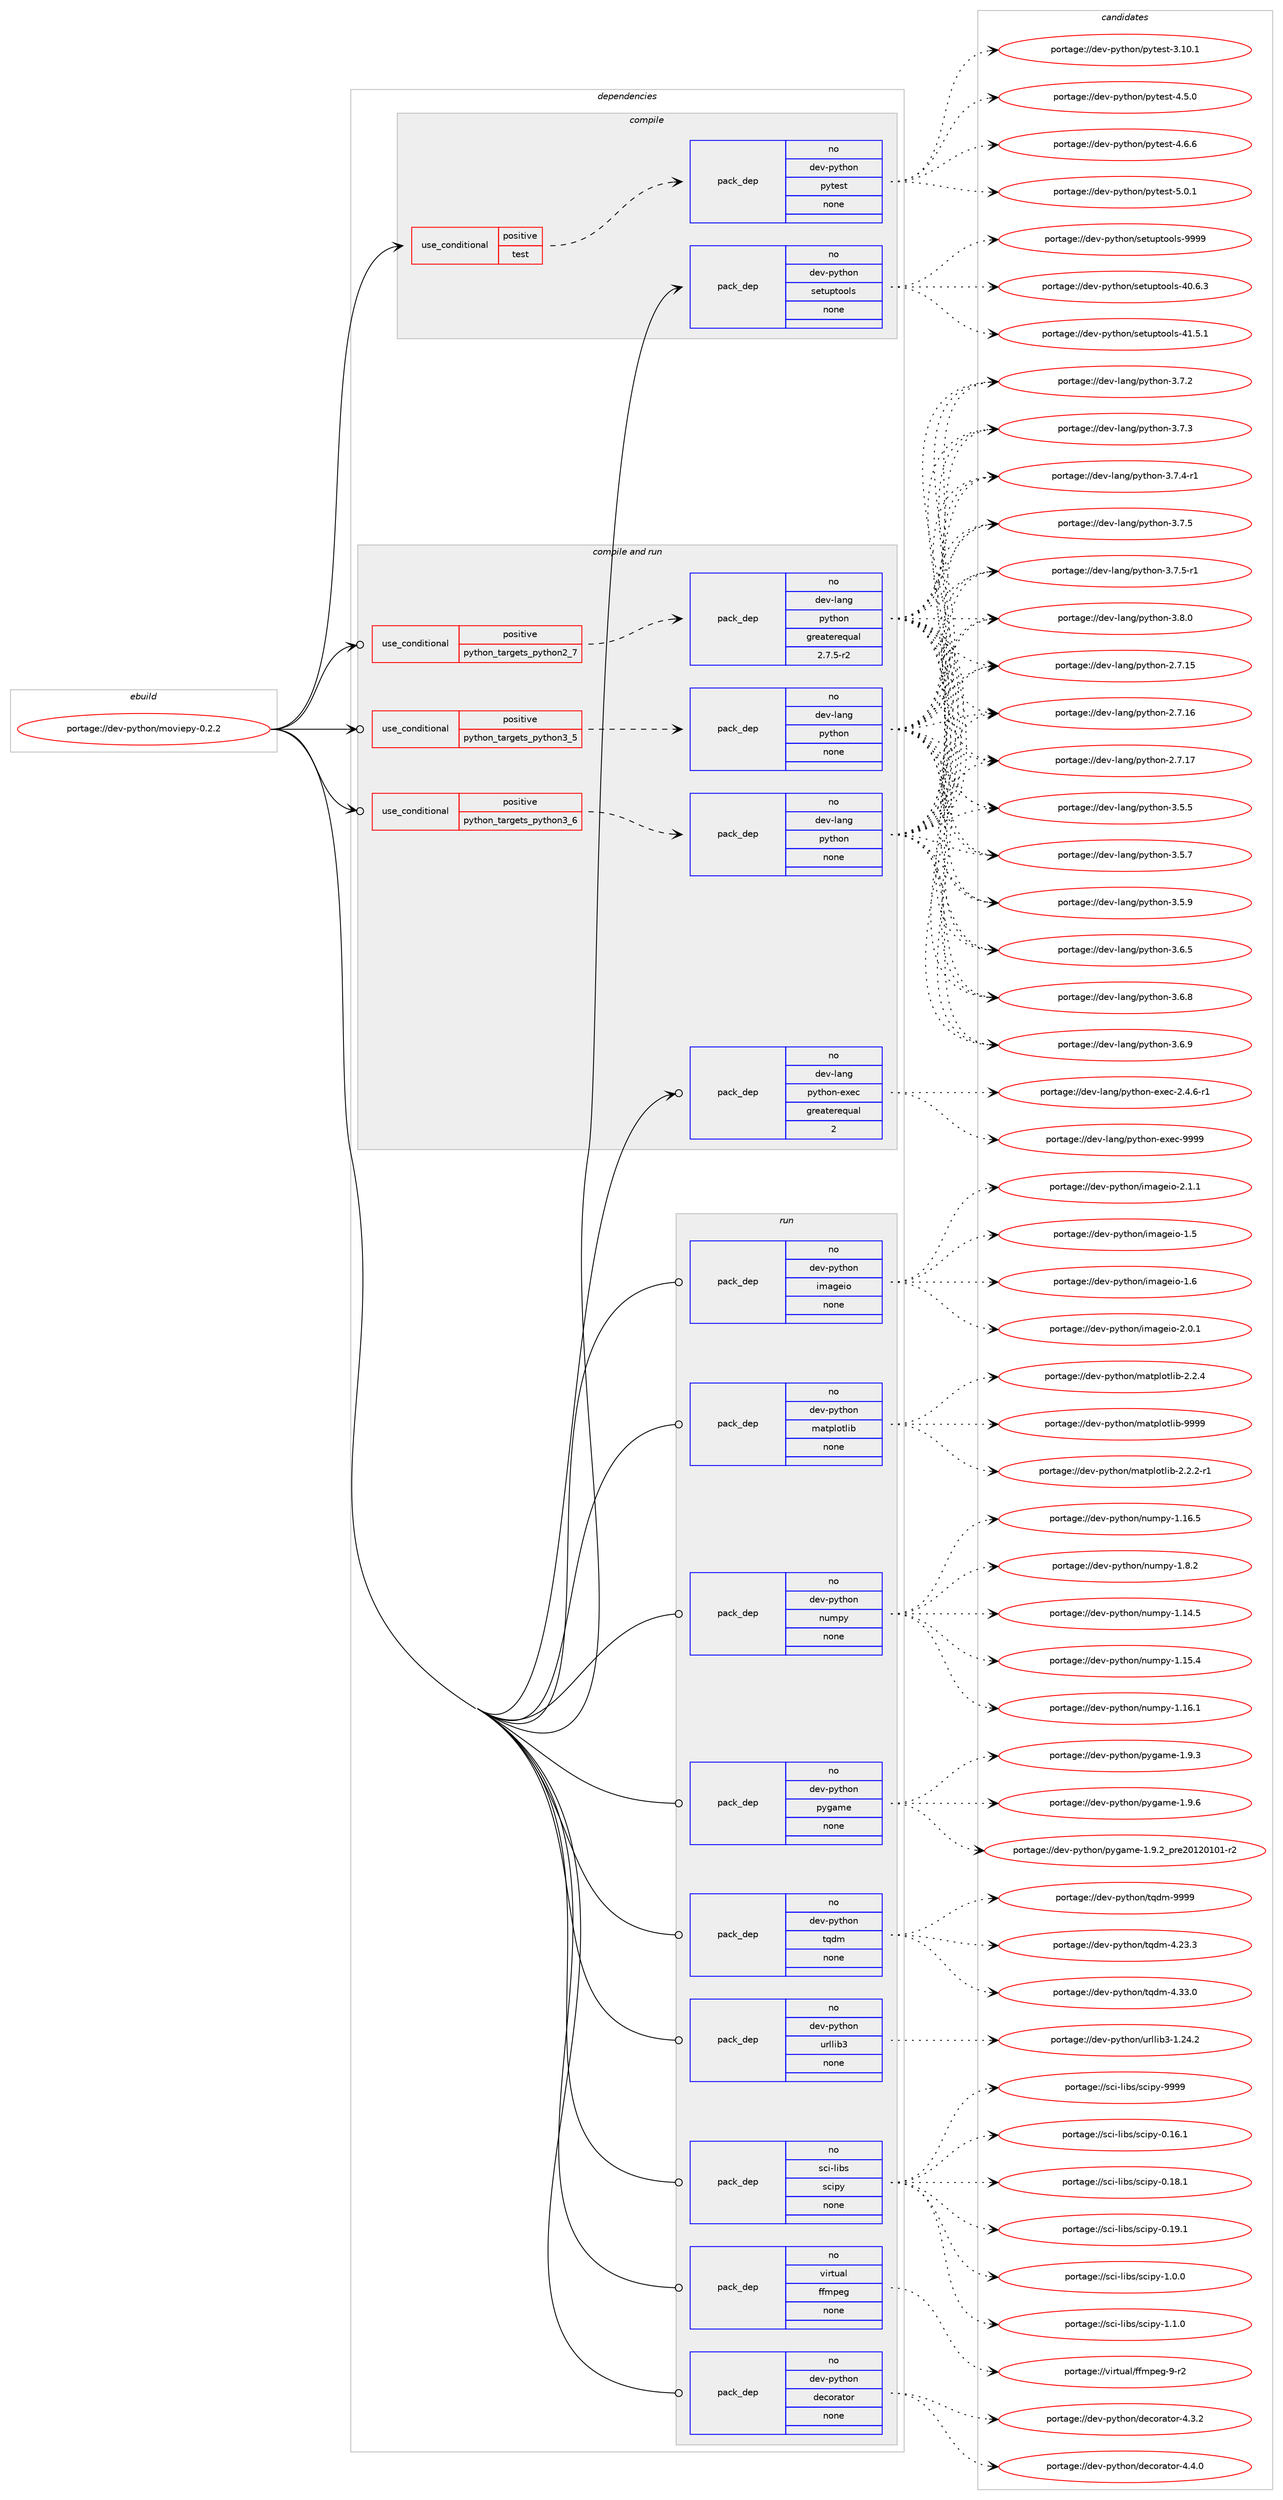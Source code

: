 digraph prolog {

# *************
# Graph options
# *************

newrank=true;
concentrate=true;
compound=true;
graph [rankdir=LR,fontname=Helvetica,fontsize=10,ranksep=1.5];#, ranksep=2.5, nodesep=0.2];
edge  [arrowhead=vee];
node  [fontname=Helvetica,fontsize=10];

# **********
# The ebuild
# **********

subgraph cluster_leftcol {
color=gray;
rank=same;
label=<<i>ebuild</i>>;
id [label="portage://dev-python/moviepy-0.2.2", color=red, width=4, href="../dev-python/moviepy-0.2.2.svg"];
}

# ****************
# The dependencies
# ****************

subgraph cluster_midcol {
color=gray;
label=<<i>dependencies</i>>;
subgraph cluster_compile {
fillcolor="#eeeeee";
style=filled;
label=<<i>compile</i>>;
subgraph cond31936 {
dependency150005 [label=<<TABLE BORDER="0" CELLBORDER="1" CELLSPACING="0" CELLPADDING="4"><TR><TD ROWSPAN="3" CELLPADDING="10">use_conditional</TD></TR><TR><TD>positive</TD></TR><TR><TD>test</TD></TR></TABLE>>, shape=none, color=red];
subgraph pack114743 {
dependency150006 [label=<<TABLE BORDER="0" CELLBORDER="1" CELLSPACING="0" CELLPADDING="4" WIDTH="220"><TR><TD ROWSPAN="6" CELLPADDING="30">pack_dep</TD></TR><TR><TD WIDTH="110">no</TD></TR><TR><TD>dev-python</TD></TR><TR><TD>pytest</TD></TR><TR><TD>none</TD></TR><TR><TD></TD></TR></TABLE>>, shape=none, color=blue];
}
dependency150005:e -> dependency150006:w [weight=20,style="dashed",arrowhead="vee"];
}
id:e -> dependency150005:w [weight=20,style="solid",arrowhead="vee"];
subgraph pack114744 {
dependency150007 [label=<<TABLE BORDER="0" CELLBORDER="1" CELLSPACING="0" CELLPADDING="4" WIDTH="220"><TR><TD ROWSPAN="6" CELLPADDING="30">pack_dep</TD></TR><TR><TD WIDTH="110">no</TD></TR><TR><TD>dev-python</TD></TR><TR><TD>setuptools</TD></TR><TR><TD>none</TD></TR><TR><TD></TD></TR></TABLE>>, shape=none, color=blue];
}
id:e -> dependency150007:w [weight=20,style="solid",arrowhead="vee"];
}
subgraph cluster_compileandrun {
fillcolor="#eeeeee";
style=filled;
label=<<i>compile and run</i>>;
subgraph cond31937 {
dependency150008 [label=<<TABLE BORDER="0" CELLBORDER="1" CELLSPACING="0" CELLPADDING="4"><TR><TD ROWSPAN="3" CELLPADDING="10">use_conditional</TD></TR><TR><TD>positive</TD></TR><TR><TD>python_targets_python2_7</TD></TR></TABLE>>, shape=none, color=red];
subgraph pack114745 {
dependency150009 [label=<<TABLE BORDER="0" CELLBORDER="1" CELLSPACING="0" CELLPADDING="4" WIDTH="220"><TR><TD ROWSPAN="6" CELLPADDING="30">pack_dep</TD></TR><TR><TD WIDTH="110">no</TD></TR><TR><TD>dev-lang</TD></TR><TR><TD>python</TD></TR><TR><TD>greaterequal</TD></TR><TR><TD>2.7.5-r2</TD></TR></TABLE>>, shape=none, color=blue];
}
dependency150008:e -> dependency150009:w [weight=20,style="dashed",arrowhead="vee"];
}
id:e -> dependency150008:w [weight=20,style="solid",arrowhead="odotvee"];
subgraph cond31938 {
dependency150010 [label=<<TABLE BORDER="0" CELLBORDER="1" CELLSPACING="0" CELLPADDING="4"><TR><TD ROWSPAN="3" CELLPADDING="10">use_conditional</TD></TR><TR><TD>positive</TD></TR><TR><TD>python_targets_python3_5</TD></TR></TABLE>>, shape=none, color=red];
subgraph pack114746 {
dependency150011 [label=<<TABLE BORDER="0" CELLBORDER="1" CELLSPACING="0" CELLPADDING="4" WIDTH="220"><TR><TD ROWSPAN="6" CELLPADDING="30">pack_dep</TD></TR><TR><TD WIDTH="110">no</TD></TR><TR><TD>dev-lang</TD></TR><TR><TD>python</TD></TR><TR><TD>none</TD></TR><TR><TD></TD></TR></TABLE>>, shape=none, color=blue];
}
dependency150010:e -> dependency150011:w [weight=20,style="dashed",arrowhead="vee"];
}
id:e -> dependency150010:w [weight=20,style="solid",arrowhead="odotvee"];
subgraph cond31939 {
dependency150012 [label=<<TABLE BORDER="0" CELLBORDER="1" CELLSPACING="0" CELLPADDING="4"><TR><TD ROWSPAN="3" CELLPADDING="10">use_conditional</TD></TR><TR><TD>positive</TD></TR><TR><TD>python_targets_python3_6</TD></TR></TABLE>>, shape=none, color=red];
subgraph pack114747 {
dependency150013 [label=<<TABLE BORDER="0" CELLBORDER="1" CELLSPACING="0" CELLPADDING="4" WIDTH="220"><TR><TD ROWSPAN="6" CELLPADDING="30">pack_dep</TD></TR><TR><TD WIDTH="110">no</TD></TR><TR><TD>dev-lang</TD></TR><TR><TD>python</TD></TR><TR><TD>none</TD></TR><TR><TD></TD></TR></TABLE>>, shape=none, color=blue];
}
dependency150012:e -> dependency150013:w [weight=20,style="dashed",arrowhead="vee"];
}
id:e -> dependency150012:w [weight=20,style="solid",arrowhead="odotvee"];
subgraph pack114748 {
dependency150014 [label=<<TABLE BORDER="0" CELLBORDER="1" CELLSPACING="0" CELLPADDING="4" WIDTH="220"><TR><TD ROWSPAN="6" CELLPADDING="30">pack_dep</TD></TR><TR><TD WIDTH="110">no</TD></TR><TR><TD>dev-lang</TD></TR><TR><TD>python-exec</TD></TR><TR><TD>greaterequal</TD></TR><TR><TD>2</TD></TR></TABLE>>, shape=none, color=blue];
}
id:e -> dependency150014:w [weight=20,style="solid",arrowhead="odotvee"];
}
subgraph cluster_run {
fillcolor="#eeeeee";
style=filled;
label=<<i>run</i>>;
subgraph pack114749 {
dependency150015 [label=<<TABLE BORDER="0" CELLBORDER="1" CELLSPACING="0" CELLPADDING="4" WIDTH="220"><TR><TD ROWSPAN="6" CELLPADDING="30">pack_dep</TD></TR><TR><TD WIDTH="110">no</TD></TR><TR><TD>dev-python</TD></TR><TR><TD>decorator</TD></TR><TR><TD>none</TD></TR><TR><TD></TD></TR></TABLE>>, shape=none, color=blue];
}
id:e -> dependency150015:w [weight=20,style="solid",arrowhead="odot"];
subgraph pack114750 {
dependency150016 [label=<<TABLE BORDER="0" CELLBORDER="1" CELLSPACING="0" CELLPADDING="4" WIDTH="220"><TR><TD ROWSPAN="6" CELLPADDING="30">pack_dep</TD></TR><TR><TD WIDTH="110">no</TD></TR><TR><TD>dev-python</TD></TR><TR><TD>imageio</TD></TR><TR><TD>none</TD></TR><TR><TD></TD></TR></TABLE>>, shape=none, color=blue];
}
id:e -> dependency150016:w [weight=20,style="solid",arrowhead="odot"];
subgraph pack114751 {
dependency150017 [label=<<TABLE BORDER="0" CELLBORDER="1" CELLSPACING="0" CELLPADDING="4" WIDTH="220"><TR><TD ROWSPAN="6" CELLPADDING="30">pack_dep</TD></TR><TR><TD WIDTH="110">no</TD></TR><TR><TD>dev-python</TD></TR><TR><TD>matplotlib</TD></TR><TR><TD>none</TD></TR><TR><TD></TD></TR></TABLE>>, shape=none, color=blue];
}
id:e -> dependency150017:w [weight=20,style="solid",arrowhead="odot"];
subgraph pack114752 {
dependency150018 [label=<<TABLE BORDER="0" CELLBORDER="1" CELLSPACING="0" CELLPADDING="4" WIDTH="220"><TR><TD ROWSPAN="6" CELLPADDING="30">pack_dep</TD></TR><TR><TD WIDTH="110">no</TD></TR><TR><TD>dev-python</TD></TR><TR><TD>numpy</TD></TR><TR><TD>none</TD></TR><TR><TD></TD></TR></TABLE>>, shape=none, color=blue];
}
id:e -> dependency150018:w [weight=20,style="solid",arrowhead="odot"];
subgraph pack114753 {
dependency150019 [label=<<TABLE BORDER="0" CELLBORDER="1" CELLSPACING="0" CELLPADDING="4" WIDTH="220"><TR><TD ROWSPAN="6" CELLPADDING="30">pack_dep</TD></TR><TR><TD WIDTH="110">no</TD></TR><TR><TD>dev-python</TD></TR><TR><TD>pygame</TD></TR><TR><TD>none</TD></TR><TR><TD></TD></TR></TABLE>>, shape=none, color=blue];
}
id:e -> dependency150019:w [weight=20,style="solid",arrowhead="odot"];
subgraph pack114754 {
dependency150020 [label=<<TABLE BORDER="0" CELLBORDER="1" CELLSPACING="0" CELLPADDING="4" WIDTH="220"><TR><TD ROWSPAN="6" CELLPADDING="30">pack_dep</TD></TR><TR><TD WIDTH="110">no</TD></TR><TR><TD>dev-python</TD></TR><TR><TD>tqdm</TD></TR><TR><TD>none</TD></TR><TR><TD></TD></TR></TABLE>>, shape=none, color=blue];
}
id:e -> dependency150020:w [weight=20,style="solid",arrowhead="odot"];
subgraph pack114755 {
dependency150021 [label=<<TABLE BORDER="0" CELLBORDER="1" CELLSPACING="0" CELLPADDING="4" WIDTH="220"><TR><TD ROWSPAN="6" CELLPADDING="30">pack_dep</TD></TR><TR><TD WIDTH="110">no</TD></TR><TR><TD>dev-python</TD></TR><TR><TD>urllib3</TD></TR><TR><TD>none</TD></TR><TR><TD></TD></TR></TABLE>>, shape=none, color=blue];
}
id:e -> dependency150021:w [weight=20,style="solid",arrowhead="odot"];
subgraph pack114756 {
dependency150022 [label=<<TABLE BORDER="0" CELLBORDER="1" CELLSPACING="0" CELLPADDING="4" WIDTH="220"><TR><TD ROWSPAN="6" CELLPADDING="30">pack_dep</TD></TR><TR><TD WIDTH="110">no</TD></TR><TR><TD>sci-libs</TD></TR><TR><TD>scipy</TD></TR><TR><TD>none</TD></TR><TR><TD></TD></TR></TABLE>>, shape=none, color=blue];
}
id:e -> dependency150022:w [weight=20,style="solid",arrowhead="odot"];
subgraph pack114757 {
dependency150023 [label=<<TABLE BORDER="0" CELLBORDER="1" CELLSPACING="0" CELLPADDING="4" WIDTH="220"><TR><TD ROWSPAN="6" CELLPADDING="30">pack_dep</TD></TR><TR><TD WIDTH="110">no</TD></TR><TR><TD>virtual</TD></TR><TR><TD>ffmpeg</TD></TR><TR><TD>none</TD></TR><TR><TD></TD></TR></TABLE>>, shape=none, color=blue];
}
id:e -> dependency150023:w [weight=20,style="solid",arrowhead="odot"];
}
}

# **************
# The candidates
# **************

subgraph cluster_choices {
rank=same;
color=gray;
label=<<i>candidates</i>>;

subgraph choice114743 {
color=black;
nodesep=1;
choiceportage100101118451121211161041111104711212111610111511645514649484649 [label="portage://dev-python/pytest-3.10.1", color=red, width=4,href="../dev-python/pytest-3.10.1.svg"];
choiceportage1001011184511212111610411111047112121116101115116455246534648 [label="portage://dev-python/pytest-4.5.0", color=red, width=4,href="../dev-python/pytest-4.5.0.svg"];
choiceportage1001011184511212111610411111047112121116101115116455246544654 [label="portage://dev-python/pytest-4.6.6", color=red, width=4,href="../dev-python/pytest-4.6.6.svg"];
choiceportage1001011184511212111610411111047112121116101115116455346484649 [label="portage://dev-python/pytest-5.0.1", color=red, width=4,href="../dev-python/pytest-5.0.1.svg"];
dependency150006:e -> choiceportage100101118451121211161041111104711212111610111511645514649484649:w [style=dotted,weight="100"];
dependency150006:e -> choiceportage1001011184511212111610411111047112121116101115116455246534648:w [style=dotted,weight="100"];
dependency150006:e -> choiceportage1001011184511212111610411111047112121116101115116455246544654:w [style=dotted,weight="100"];
dependency150006:e -> choiceportage1001011184511212111610411111047112121116101115116455346484649:w [style=dotted,weight="100"];
}
subgraph choice114744 {
color=black;
nodesep=1;
choiceportage100101118451121211161041111104711510111611711211611111110811545524846544651 [label="portage://dev-python/setuptools-40.6.3", color=red, width=4,href="../dev-python/setuptools-40.6.3.svg"];
choiceportage100101118451121211161041111104711510111611711211611111110811545524946534649 [label="portage://dev-python/setuptools-41.5.1", color=red, width=4,href="../dev-python/setuptools-41.5.1.svg"];
choiceportage10010111845112121116104111110471151011161171121161111111081154557575757 [label="portage://dev-python/setuptools-9999", color=red, width=4,href="../dev-python/setuptools-9999.svg"];
dependency150007:e -> choiceportage100101118451121211161041111104711510111611711211611111110811545524846544651:w [style=dotted,weight="100"];
dependency150007:e -> choiceportage100101118451121211161041111104711510111611711211611111110811545524946534649:w [style=dotted,weight="100"];
dependency150007:e -> choiceportage10010111845112121116104111110471151011161171121161111111081154557575757:w [style=dotted,weight="100"];
}
subgraph choice114745 {
color=black;
nodesep=1;
choiceportage10010111845108971101034711212111610411111045504655464953 [label="portage://dev-lang/python-2.7.15", color=red, width=4,href="../dev-lang/python-2.7.15.svg"];
choiceportage10010111845108971101034711212111610411111045504655464954 [label="portage://dev-lang/python-2.7.16", color=red, width=4,href="../dev-lang/python-2.7.16.svg"];
choiceportage10010111845108971101034711212111610411111045504655464955 [label="portage://dev-lang/python-2.7.17", color=red, width=4,href="../dev-lang/python-2.7.17.svg"];
choiceportage100101118451089711010347112121116104111110455146534653 [label="portage://dev-lang/python-3.5.5", color=red, width=4,href="../dev-lang/python-3.5.5.svg"];
choiceportage100101118451089711010347112121116104111110455146534655 [label="portage://dev-lang/python-3.5.7", color=red, width=4,href="../dev-lang/python-3.5.7.svg"];
choiceportage100101118451089711010347112121116104111110455146534657 [label="portage://dev-lang/python-3.5.9", color=red, width=4,href="../dev-lang/python-3.5.9.svg"];
choiceportage100101118451089711010347112121116104111110455146544653 [label="portage://dev-lang/python-3.6.5", color=red, width=4,href="../dev-lang/python-3.6.5.svg"];
choiceportage100101118451089711010347112121116104111110455146544656 [label="portage://dev-lang/python-3.6.8", color=red, width=4,href="../dev-lang/python-3.6.8.svg"];
choiceportage100101118451089711010347112121116104111110455146544657 [label="portage://dev-lang/python-3.6.9", color=red, width=4,href="../dev-lang/python-3.6.9.svg"];
choiceportage100101118451089711010347112121116104111110455146554650 [label="portage://dev-lang/python-3.7.2", color=red, width=4,href="../dev-lang/python-3.7.2.svg"];
choiceportage100101118451089711010347112121116104111110455146554651 [label="portage://dev-lang/python-3.7.3", color=red, width=4,href="../dev-lang/python-3.7.3.svg"];
choiceportage1001011184510897110103471121211161041111104551465546524511449 [label="portage://dev-lang/python-3.7.4-r1", color=red, width=4,href="../dev-lang/python-3.7.4-r1.svg"];
choiceportage100101118451089711010347112121116104111110455146554653 [label="portage://dev-lang/python-3.7.5", color=red, width=4,href="../dev-lang/python-3.7.5.svg"];
choiceportage1001011184510897110103471121211161041111104551465546534511449 [label="portage://dev-lang/python-3.7.5-r1", color=red, width=4,href="../dev-lang/python-3.7.5-r1.svg"];
choiceportage100101118451089711010347112121116104111110455146564648 [label="portage://dev-lang/python-3.8.0", color=red, width=4,href="../dev-lang/python-3.8.0.svg"];
dependency150009:e -> choiceportage10010111845108971101034711212111610411111045504655464953:w [style=dotted,weight="100"];
dependency150009:e -> choiceportage10010111845108971101034711212111610411111045504655464954:w [style=dotted,weight="100"];
dependency150009:e -> choiceportage10010111845108971101034711212111610411111045504655464955:w [style=dotted,weight="100"];
dependency150009:e -> choiceportage100101118451089711010347112121116104111110455146534653:w [style=dotted,weight="100"];
dependency150009:e -> choiceportage100101118451089711010347112121116104111110455146534655:w [style=dotted,weight="100"];
dependency150009:e -> choiceportage100101118451089711010347112121116104111110455146534657:w [style=dotted,weight="100"];
dependency150009:e -> choiceportage100101118451089711010347112121116104111110455146544653:w [style=dotted,weight="100"];
dependency150009:e -> choiceportage100101118451089711010347112121116104111110455146544656:w [style=dotted,weight="100"];
dependency150009:e -> choiceportage100101118451089711010347112121116104111110455146544657:w [style=dotted,weight="100"];
dependency150009:e -> choiceportage100101118451089711010347112121116104111110455146554650:w [style=dotted,weight="100"];
dependency150009:e -> choiceportage100101118451089711010347112121116104111110455146554651:w [style=dotted,weight="100"];
dependency150009:e -> choiceportage1001011184510897110103471121211161041111104551465546524511449:w [style=dotted,weight="100"];
dependency150009:e -> choiceportage100101118451089711010347112121116104111110455146554653:w [style=dotted,weight="100"];
dependency150009:e -> choiceportage1001011184510897110103471121211161041111104551465546534511449:w [style=dotted,weight="100"];
dependency150009:e -> choiceportage100101118451089711010347112121116104111110455146564648:w [style=dotted,weight="100"];
}
subgraph choice114746 {
color=black;
nodesep=1;
choiceportage10010111845108971101034711212111610411111045504655464953 [label="portage://dev-lang/python-2.7.15", color=red, width=4,href="../dev-lang/python-2.7.15.svg"];
choiceportage10010111845108971101034711212111610411111045504655464954 [label="portage://dev-lang/python-2.7.16", color=red, width=4,href="../dev-lang/python-2.7.16.svg"];
choiceportage10010111845108971101034711212111610411111045504655464955 [label="portage://dev-lang/python-2.7.17", color=red, width=4,href="../dev-lang/python-2.7.17.svg"];
choiceportage100101118451089711010347112121116104111110455146534653 [label="portage://dev-lang/python-3.5.5", color=red, width=4,href="../dev-lang/python-3.5.5.svg"];
choiceportage100101118451089711010347112121116104111110455146534655 [label="portage://dev-lang/python-3.5.7", color=red, width=4,href="../dev-lang/python-3.5.7.svg"];
choiceportage100101118451089711010347112121116104111110455146534657 [label="portage://dev-lang/python-3.5.9", color=red, width=4,href="../dev-lang/python-3.5.9.svg"];
choiceportage100101118451089711010347112121116104111110455146544653 [label="portage://dev-lang/python-3.6.5", color=red, width=4,href="../dev-lang/python-3.6.5.svg"];
choiceportage100101118451089711010347112121116104111110455146544656 [label="portage://dev-lang/python-3.6.8", color=red, width=4,href="../dev-lang/python-3.6.8.svg"];
choiceportage100101118451089711010347112121116104111110455146544657 [label="portage://dev-lang/python-3.6.9", color=red, width=4,href="../dev-lang/python-3.6.9.svg"];
choiceportage100101118451089711010347112121116104111110455146554650 [label="portage://dev-lang/python-3.7.2", color=red, width=4,href="../dev-lang/python-3.7.2.svg"];
choiceportage100101118451089711010347112121116104111110455146554651 [label="portage://dev-lang/python-3.7.3", color=red, width=4,href="../dev-lang/python-3.7.3.svg"];
choiceportage1001011184510897110103471121211161041111104551465546524511449 [label="portage://dev-lang/python-3.7.4-r1", color=red, width=4,href="../dev-lang/python-3.7.4-r1.svg"];
choiceportage100101118451089711010347112121116104111110455146554653 [label="portage://dev-lang/python-3.7.5", color=red, width=4,href="../dev-lang/python-3.7.5.svg"];
choiceportage1001011184510897110103471121211161041111104551465546534511449 [label="portage://dev-lang/python-3.7.5-r1", color=red, width=4,href="../dev-lang/python-3.7.5-r1.svg"];
choiceportage100101118451089711010347112121116104111110455146564648 [label="portage://dev-lang/python-3.8.0", color=red, width=4,href="../dev-lang/python-3.8.0.svg"];
dependency150011:e -> choiceportage10010111845108971101034711212111610411111045504655464953:w [style=dotted,weight="100"];
dependency150011:e -> choiceportage10010111845108971101034711212111610411111045504655464954:w [style=dotted,weight="100"];
dependency150011:e -> choiceportage10010111845108971101034711212111610411111045504655464955:w [style=dotted,weight="100"];
dependency150011:e -> choiceportage100101118451089711010347112121116104111110455146534653:w [style=dotted,weight="100"];
dependency150011:e -> choiceportage100101118451089711010347112121116104111110455146534655:w [style=dotted,weight="100"];
dependency150011:e -> choiceportage100101118451089711010347112121116104111110455146534657:w [style=dotted,weight="100"];
dependency150011:e -> choiceportage100101118451089711010347112121116104111110455146544653:w [style=dotted,weight="100"];
dependency150011:e -> choiceportage100101118451089711010347112121116104111110455146544656:w [style=dotted,weight="100"];
dependency150011:e -> choiceportage100101118451089711010347112121116104111110455146544657:w [style=dotted,weight="100"];
dependency150011:e -> choiceportage100101118451089711010347112121116104111110455146554650:w [style=dotted,weight="100"];
dependency150011:e -> choiceportage100101118451089711010347112121116104111110455146554651:w [style=dotted,weight="100"];
dependency150011:e -> choiceportage1001011184510897110103471121211161041111104551465546524511449:w [style=dotted,weight="100"];
dependency150011:e -> choiceportage100101118451089711010347112121116104111110455146554653:w [style=dotted,weight="100"];
dependency150011:e -> choiceportage1001011184510897110103471121211161041111104551465546534511449:w [style=dotted,weight="100"];
dependency150011:e -> choiceportage100101118451089711010347112121116104111110455146564648:w [style=dotted,weight="100"];
}
subgraph choice114747 {
color=black;
nodesep=1;
choiceportage10010111845108971101034711212111610411111045504655464953 [label="portage://dev-lang/python-2.7.15", color=red, width=4,href="../dev-lang/python-2.7.15.svg"];
choiceportage10010111845108971101034711212111610411111045504655464954 [label="portage://dev-lang/python-2.7.16", color=red, width=4,href="../dev-lang/python-2.7.16.svg"];
choiceportage10010111845108971101034711212111610411111045504655464955 [label="portage://dev-lang/python-2.7.17", color=red, width=4,href="../dev-lang/python-2.7.17.svg"];
choiceportage100101118451089711010347112121116104111110455146534653 [label="portage://dev-lang/python-3.5.5", color=red, width=4,href="../dev-lang/python-3.5.5.svg"];
choiceportage100101118451089711010347112121116104111110455146534655 [label="portage://dev-lang/python-3.5.7", color=red, width=4,href="../dev-lang/python-3.5.7.svg"];
choiceportage100101118451089711010347112121116104111110455146534657 [label="portage://dev-lang/python-3.5.9", color=red, width=4,href="../dev-lang/python-3.5.9.svg"];
choiceportage100101118451089711010347112121116104111110455146544653 [label="portage://dev-lang/python-3.6.5", color=red, width=4,href="../dev-lang/python-3.6.5.svg"];
choiceportage100101118451089711010347112121116104111110455146544656 [label="portage://dev-lang/python-3.6.8", color=red, width=4,href="../dev-lang/python-3.6.8.svg"];
choiceportage100101118451089711010347112121116104111110455146544657 [label="portage://dev-lang/python-3.6.9", color=red, width=4,href="../dev-lang/python-3.6.9.svg"];
choiceportage100101118451089711010347112121116104111110455146554650 [label="portage://dev-lang/python-3.7.2", color=red, width=4,href="../dev-lang/python-3.7.2.svg"];
choiceportage100101118451089711010347112121116104111110455146554651 [label="portage://dev-lang/python-3.7.3", color=red, width=4,href="../dev-lang/python-3.7.3.svg"];
choiceportage1001011184510897110103471121211161041111104551465546524511449 [label="portage://dev-lang/python-3.7.4-r1", color=red, width=4,href="../dev-lang/python-3.7.4-r1.svg"];
choiceportage100101118451089711010347112121116104111110455146554653 [label="portage://dev-lang/python-3.7.5", color=red, width=4,href="../dev-lang/python-3.7.5.svg"];
choiceportage1001011184510897110103471121211161041111104551465546534511449 [label="portage://dev-lang/python-3.7.5-r1", color=red, width=4,href="../dev-lang/python-3.7.5-r1.svg"];
choiceportage100101118451089711010347112121116104111110455146564648 [label="portage://dev-lang/python-3.8.0", color=red, width=4,href="../dev-lang/python-3.8.0.svg"];
dependency150013:e -> choiceportage10010111845108971101034711212111610411111045504655464953:w [style=dotted,weight="100"];
dependency150013:e -> choiceportage10010111845108971101034711212111610411111045504655464954:w [style=dotted,weight="100"];
dependency150013:e -> choiceportage10010111845108971101034711212111610411111045504655464955:w [style=dotted,weight="100"];
dependency150013:e -> choiceportage100101118451089711010347112121116104111110455146534653:w [style=dotted,weight="100"];
dependency150013:e -> choiceportage100101118451089711010347112121116104111110455146534655:w [style=dotted,weight="100"];
dependency150013:e -> choiceportage100101118451089711010347112121116104111110455146534657:w [style=dotted,weight="100"];
dependency150013:e -> choiceportage100101118451089711010347112121116104111110455146544653:w [style=dotted,weight="100"];
dependency150013:e -> choiceportage100101118451089711010347112121116104111110455146544656:w [style=dotted,weight="100"];
dependency150013:e -> choiceportage100101118451089711010347112121116104111110455146544657:w [style=dotted,weight="100"];
dependency150013:e -> choiceportage100101118451089711010347112121116104111110455146554650:w [style=dotted,weight="100"];
dependency150013:e -> choiceportage100101118451089711010347112121116104111110455146554651:w [style=dotted,weight="100"];
dependency150013:e -> choiceportage1001011184510897110103471121211161041111104551465546524511449:w [style=dotted,weight="100"];
dependency150013:e -> choiceportage100101118451089711010347112121116104111110455146554653:w [style=dotted,weight="100"];
dependency150013:e -> choiceportage1001011184510897110103471121211161041111104551465546534511449:w [style=dotted,weight="100"];
dependency150013:e -> choiceportage100101118451089711010347112121116104111110455146564648:w [style=dotted,weight="100"];
}
subgraph choice114748 {
color=black;
nodesep=1;
choiceportage10010111845108971101034711212111610411111045101120101994550465246544511449 [label="portage://dev-lang/python-exec-2.4.6-r1", color=red, width=4,href="../dev-lang/python-exec-2.4.6-r1.svg"];
choiceportage10010111845108971101034711212111610411111045101120101994557575757 [label="portage://dev-lang/python-exec-9999", color=red, width=4,href="../dev-lang/python-exec-9999.svg"];
dependency150014:e -> choiceportage10010111845108971101034711212111610411111045101120101994550465246544511449:w [style=dotted,weight="100"];
dependency150014:e -> choiceportage10010111845108971101034711212111610411111045101120101994557575757:w [style=dotted,weight="100"];
}
subgraph choice114749 {
color=black;
nodesep=1;
choiceportage10010111845112121116104111110471001019911111497116111114455246514650 [label="portage://dev-python/decorator-4.3.2", color=red, width=4,href="../dev-python/decorator-4.3.2.svg"];
choiceportage10010111845112121116104111110471001019911111497116111114455246524648 [label="portage://dev-python/decorator-4.4.0", color=red, width=4,href="../dev-python/decorator-4.4.0.svg"];
dependency150015:e -> choiceportage10010111845112121116104111110471001019911111497116111114455246514650:w [style=dotted,weight="100"];
dependency150015:e -> choiceportage10010111845112121116104111110471001019911111497116111114455246524648:w [style=dotted,weight="100"];
}
subgraph choice114750 {
color=black;
nodesep=1;
choiceportage10010111845112121116104111110471051099710310110511145494653 [label="portage://dev-python/imageio-1.5", color=red, width=4,href="../dev-python/imageio-1.5.svg"];
choiceportage10010111845112121116104111110471051099710310110511145494654 [label="portage://dev-python/imageio-1.6", color=red, width=4,href="../dev-python/imageio-1.6.svg"];
choiceportage100101118451121211161041111104710510997103101105111455046484649 [label="portage://dev-python/imageio-2.0.1", color=red, width=4,href="../dev-python/imageio-2.0.1.svg"];
choiceportage100101118451121211161041111104710510997103101105111455046494649 [label="portage://dev-python/imageio-2.1.1", color=red, width=4,href="../dev-python/imageio-2.1.1.svg"];
dependency150016:e -> choiceportage10010111845112121116104111110471051099710310110511145494653:w [style=dotted,weight="100"];
dependency150016:e -> choiceportage10010111845112121116104111110471051099710310110511145494654:w [style=dotted,weight="100"];
dependency150016:e -> choiceportage100101118451121211161041111104710510997103101105111455046484649:w [style=dotted,weight="100"];
dependency150016:e -> choiceportage100101118451121211161041111104710510997103101105111455046494649:w [style=dotted,weight="100"];
}
subgraph choice114751 {
color=black;
nodesep=1;
choiceportage100101118451121211161041111104710997116112108111116108105984550465046504511449 [label="portage://dev-python/matplotlib-2.2.2-r1", color=red, width=4,href="../dev-python/matplotlib-2.2.2-r1.svg"];
choiceportage10010111845112121116104111110471099711611210811111610810598455046504652 [label="portage://dev-python/matplotlib-2.2.4", color=red, width=4,href="../dev-python/matplotlib-2.2.4.svg"];
choiceportage100101118451121211161041111104710997116112108111116108105984557575757 [label="portage://dev-python/matplotlib-9999", color=red, width=4,href="../dev-python/matplotlib-9999.svg"];
dependency150017:e -> choiceportage100101118451121211161041111104710997116112108111116108105984550465046504511449:w [style=dotted,weight="100"];
dependency150017:e -> choiceportage10010111845112121116104111110471099711611210811111610810598455046504652:w [style=dotted,weight="100"];
dependency150017:e -> choiceportage100101118451121211161041111104710997116112108111116108105984557575757:w [style=dotted,weight="100"];
}
subgraph choice114752 {
color=black;
nodesep=1;
choiceportage100101118451121211161041111104711011710911212145494649524653 [label="portage://dev-python/numpy-1.14.5", color=red, width=4,href="../dev-python/numpy-1.14.5.svg"];
choiceportage100101118451121211161041111104711011710911212145494649534652 [label="portage://dev-python/numpy-1.15.4", color=red, width=4,href="../dev-python/numpy-1.15.4.svg"];
choiceportage100101118451121211161041111104711011710911212145494649544649 [label="portage://dev-python/numpy-1.16.1", color=red, width=4,href="../dev-python/numpy-1.16.1.svg"];
choiceportage100101118451121211161041111104711011710911212145494649544653 [label="portage://dev-python/numpy-1.16.5", color=red, width=4,href="../dev-python/numpy-1.16.5.svg"];
choiceportage1001011184511212111610411111047110117109112121454946564650 [label="portage://dev-python/numpy-1.8.2", color=red, width=4,href="../dev-python/numpy-1.8.2.svg"];
dependency150018:e -> choiceportage100101118451121211161041111104711011710911212145494649524653:w [style=dotted,weight="100"];
dependency150018:e -> choiceportage100101118451121211161041111104711011710911212145494649534652:w [style=dotted,weight="100"];
dependency150018:e -> choiceportage100101118451121211161041111104711011710911212145494649544649:w [style=dotted,weight="100"];
dependency150018:e -> choiceportage100101118451121211161041111104711011710911212145494649544653:w [style=dotted,weight="100"];
dependency150018:e -> choiceportage1001011184511212111610411111047110117109112121454946564650:w [style=dotted,weight="100"];
}
subgraph choice114753 {
color=black;
nodesep=1;
choiceportage1001011184511212111610411111047112121103971091014549465746509511211410150484950484948494511450 [label="portage://dev-python/pygame-1.9.2_pre20120101-r2", color=red, width=4,href="../dev-python/pygame-1.9.2_pre20120101-r2.svg"];
choiceportage100101118451121211161041111104711212110397109101454946574651 [label="portage://dev-python/pygame-1.9.3", color=red, width=4,href="../dev-python/pygame-1.9.3.svg"];
choiceportage100101118451121211161041111104711212110397109101454946574654 [label="portage://dev-python/pygame-1.9.6", color=red, width=4,href="../dev-python/pygame-1.9.6.svg"];
dependency150019:e -> choiceportage1001011184511212111610411111047112121103971091014549465746509511211410150484950484948494511450:w [style=dotted,weight="100"];
dependency150019:e -> choiceportage100101118451121211161041111104711212110397109101454946574651:w [style=dotted,weight="100"];
dependency150019:e -> choiceportage100101118451121211161041111104711212110397109101454946574654:w [style=dotted,weight="100"];
}
subgraph choice114754 {
color=black;
nodesep=1;
choiceportage100101118451121211161041111104711611310010945524650514651 [label="portage://dev-python/tqdm-4.23.3", color=red, width=4,href="../dev-python/tqdm-4.23.3.svg"];
choiceportage100101118451121211161041111104711611310010945524651514648 [label="portage://dev-python/tqdm-4.33.0", color=red, width=4,href="../dev-python/tqdm-4.33.0.svg"];
choiceportage10010111845112121116104111110471161131001094557575757 [label="portage://dev-python/tqdm-9999", color=red, width=4,href="../dev-python/tqdm-9999.svg"];
dependency150020:e -> choiceportage100101118451121211161041111104711611310010945524650514651:w [style=dotted,weight="100"];
dependency150020:e -> choiceportage100101118451121211161041111104711611310010945524651514648:w [style=dotted,weight="100"];
dependency150020:e -> choiceportage10010111845112121116104111110471161131001094557575757:w [style=dotted,weight="100"];
}
subgraph choice114755 {
color=black;
nodesep=1;
choiceportage1001011184511212111610411111047117114108108105985145494650524650 [label="portage://dev-python/urllib3-1.24.2", color=red, width=4,href="../dev-python/urllib3-1.24.2.svg"];
dependency150021:e -> choiceportage1001011184511212111610411111047117114108108105985145494650524650:w [style=dotted,weight="100"];
}
subgraph choice114756 {
color=black;
nodesep=1;
choiceportage115991054510810598115471159910511212145484649544649 [label="portage://sci-libs/scipy-0.16.1", color=red, width=4,href="../sci-libs/scipy-0.16.1.svg"];
choiceportage115991054510810598115471159910511212145484649564649 [label="portage://sci-libs/scipy-0.18.1", color=red, width=4,href="../sci-libs/scipy-0.18.1.svg"];
choiceportage115991054510810598115471159910511212145484649574649 [label="portage://sci-libs/scipy-0.19.1", color=red, width=4,href="../sci-libs/scipy-0.19.1.svg"];
choiceportage1159910545108105981154711599105112121454946484648 [label="portage://sci-libs/scipy-1.0.0", color=red, width=4,href="../sci-libs/scipy-1.0.0.svg"];
choiceportage1159910545108105981154711599105112121454946494648 [label="portage://sci-libs/scipy-1.1.0", color=red, width=4,href="../sci-libs/scipy-1.1.0.svg"];
choiceportage11599105451081059811547115991051121214557575757 [label="portage://sci-libs/scipy-9999", color=red, width=4,href="../sci-libs/scipy-9999.svg"];
dependency150022:e -> choiceportage115991054510810598115471159910511212145484649544649:w [style=dotted,weight="100"];
dependency150022:e -> choiceportage115991054510810598115471159910511212145484649564649:w [style=dotted,weight="100"];
dependency150022:e -> choiceportage115991054510810598115471159910511212145484649574649:w [style=dotted,weight="100"];
dependency150022:e -> choiceportage1159910545108105981154711599105112121454946484648:w [style=dotted,weight="100"];
dependency150022:e -> choiceportage1159910545108105981154711599105112121454946494648:w [style=dotted,weight="100"];
dependency150022:e -> choiceportage11599105451081059811547115991051121214557575757:w [style=dotted,weight="100"];
}
subgraph choice114757 {
color=black;
nodesep=1;
choiceportage118105114116117971084710210210911210110345574511450 [label="portage://virtual/ffmpeg-9-r2", color=red, width=4,href="../virtual/ffmpeg-9-r2.svg"];
dependency150023:e -> choiceportage118105114116117971084710210210911210110345574511450:w [style=dotted,weight="100"];
}
}

}
